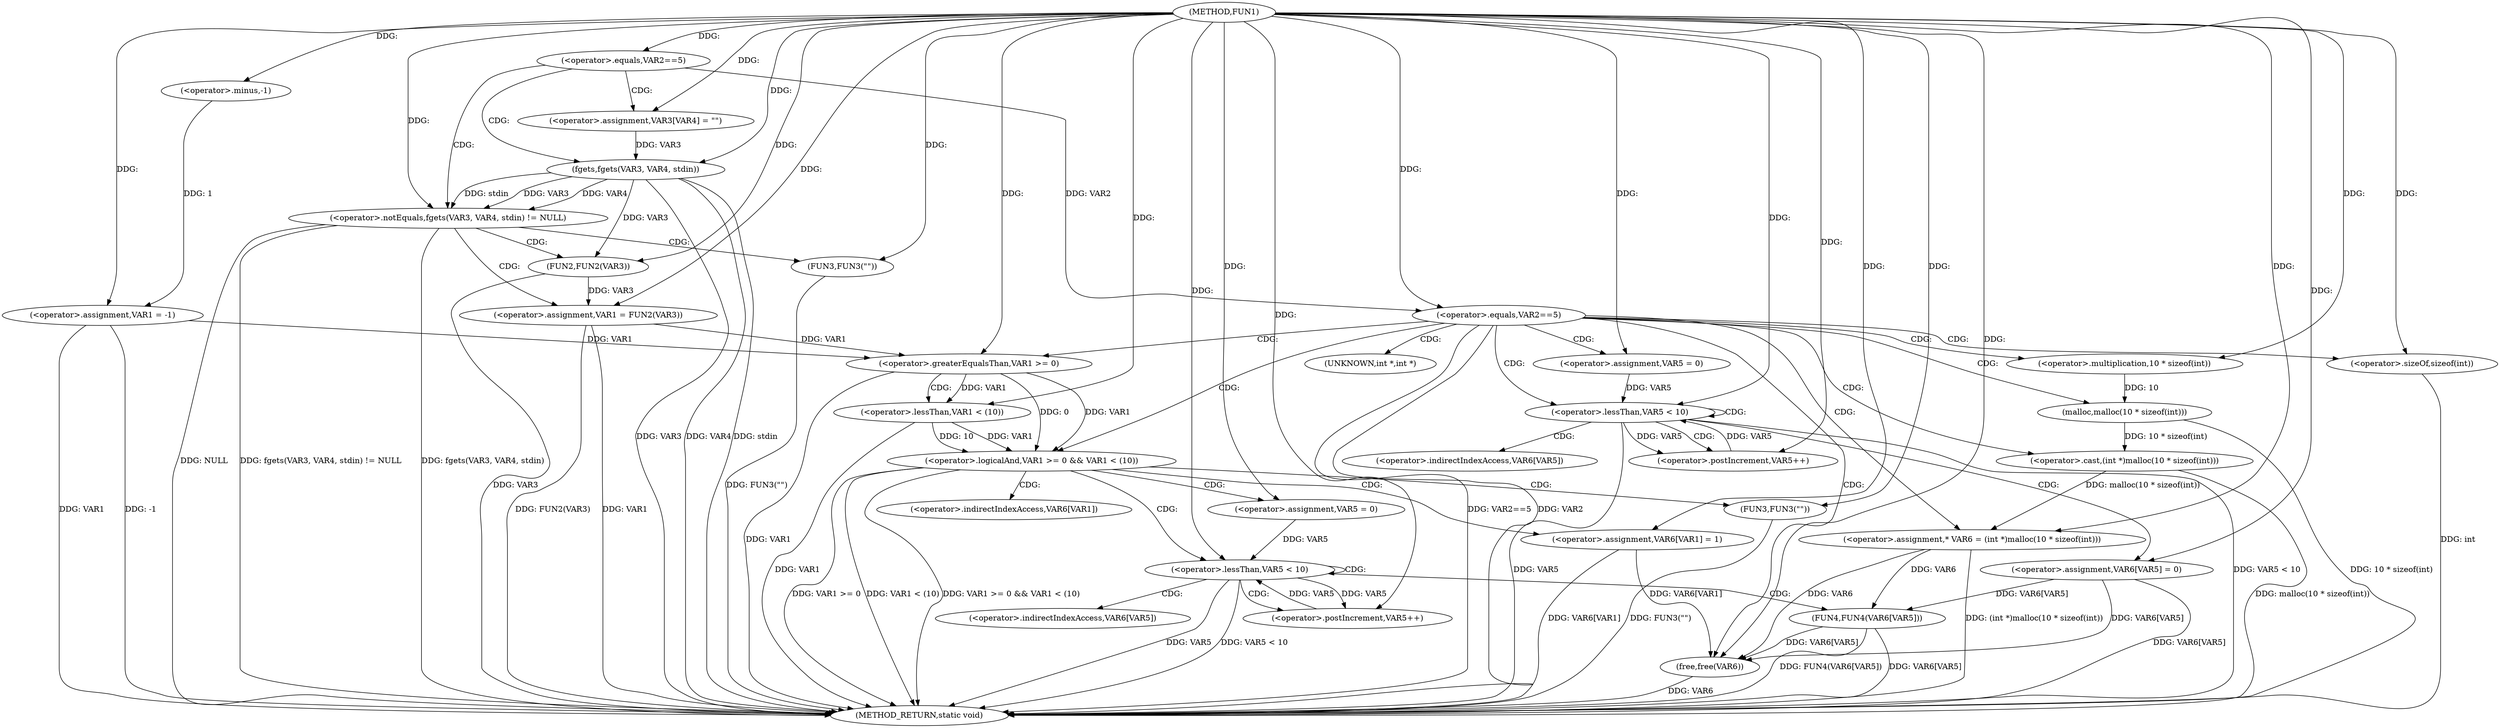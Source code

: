 digraph FUN1 {  
"1000100" [label = "(METHOD,FUN1)" ]
"1000199" [label = "(METHOD_RETURN,static void)" ]
"1000103" [label = "(<operator>.assignment,VAR1 = -1)" ]
"1000105" [label = "(<operator>.minus,-1)" ]
"1000108" [label = "(<operator>.equals,VAR2==5)" ]
"1000114" [label = "(<operator>.assignment,VAR3[VAR4] = \"\")" ]
"1000118" [label = "(<operator>.notEquals,fgets(VAR3, VAR4, stdin) != NULL)" ]
"1000119" [label = "(fgets,fgets(VAR3, VAR4, stdin))" ]
"1000125" [label = "(<operator>.assignment,VAR1 = FUN2(VAR3))" ]
"1000127" [label = "(FUN2,FUN2(VAR3))" ]
"1000131" [label = "(FUN3,FUN3(\"\"))" ]
"1000134" [label = "(<operator>.equals,VAR2==5)" ]
"1000141" [label = "(<operator>.assignment,* VAR6 = (int *)malloc(10 * sizeof(int)))" ]
"1000143" [label = "(<operator>.cast,(int *)malloc(10 * sizeof(int)))" ]
"1000145" [label = "(malloc,malloc(10 * sizeof(int)))" ]
"1000146" [label = "(<operator>.multiplication,10 * sizeof(int))" ]
"1000148" [label = "(<operator>.sizeOf,sizeof(int))" ]
"1000151" [label = "(<operator>.assignment,VAR5 = 0)" ]
"1000154" [label = "(<operator>.lessThan,VAR5 < 10)" ]
"1000157" [label = "(<operator>.postIncrement,VAR5++)" ]
"1000160" [label = "(<operator>.assignment,VAR6[VAR5] = 0)" ]
"1000166" [label = "(<operator>.logicalAnd,VAR1 >= 0 && VAR1 < (10))" ]
"1000167" [label = "(<operator>.greaterEqualsThan,VAR1 >= 0)" ]
"1000170" [label = "(<operator>.lessThan,VAR1 < (10))" ]
"1000174" [label = "(<operator>.assignment,VAR6[VAR1] = 1)" ]
"1000180" [label = "(<operator>.assignment,VAR5 = 0)" ]
"1000183" [label = "(<operator>.lessThan,VAR5 < 10)" ]
"1000186" [label = "(<operator>.postIncrement,VAR5++)" ]
"1000189" [label = "(FUN4,FUN4(VAR6[VAR5]))" ]
"1000195" [label = "(FUN3,FUN3(\"\"))" ]
"1000197" [label = "(free,free(VAR6))" ]
"1000144" [label = "(UNKNOWN,int *,int *)" ]
"1000161" [label = "(<operator>.indirectIndexAccess,VAR6[VAR5])" ]
"1000175" [label = "(<operator>.indirectIndexAccess,VAR6[VAR1])" ]
"1000190" [label = "(<operator>.indirectIndexAccess,VAR6[VAR5])" ]
  "1000189" -> "1000199"  [ label = "DDG: VAR6[VAR5]"] 
  "1000103" -> "1000199"  [ label = "DDG: VAR1"] 
  "1000103" -> "1000199"  [ label = "DDG: -1"] 
  "1000125" -> "1000199"  [ label = "DDG: FUN2(VAR3)"] 
  "1000118" -> "1000199"  [ label = "DDG: fgets(VAR3, VAR4, stdin) != NULL"] 
  "1000154" -> "1000199"  [ label = "DDG: VAR5 < 10"] 
  "1000166" -> "1000199"  [ label = "DDG: VAR1 < (10)"] 
  "1000127" -> "1000199"  [ label = "DDG: VAR3"] 
  "1000118" -> "1000199"  [ label = "DDG: fgets(VAR3, VAR4, stdin)"] 
  "1000145" -> "1000199"  [ label = "DDG: 10 * sizeof(int)"] 
  "1000167" -> "1000199"  [ label = "DDG: VAR1"] 
  "1000125" -> "1000199"  [ label = "DDG: VAR1"] 
  "1000189" -> "1000199"  [ label = "DDG: FUN4(VAR6[VAR5])"] 
  "1000118" -> "1000199"  [ label = "DDG: NULL"] 
  "1000166" -> "1000199"  [ label = "DDG: VAR1 >= 0 && VAR1 < (10)"] 
  "1000195" -> "1000199"  [ label = "DDG: FUN3(\"\")"] 
  "1000183" -> "1000199"  [ label = "DDG: VAR5"] 
  "1000154" -> "1000199"  [ label = "DDG: VAR5"] 
  "1000166" -> "1000199"  [ label = "DDG: VAR1 >= 0"] 
  "1000134" -> "1000199"  [ label = "DDG: VAR2==5"] 
  "1000119" -> "1000199"  [ label = "DDG: VAR4"] 
  "1000148" -> "1000199"  [ label = "DDG: int"] 
  "1000134" -> "1000199"  [ label = "DDG: VAR2"] 
  "1000119" -> "1000199"  [ label = "DDG: VAR3"] 
  "1000141" -> "1000199"  [ label = "DDG: (int *)malloc(10 * sizeof(int))"] 
  "1000119" -> "1000199"  [ label = "DDG: stdin"] 
  "1000143" -> "1000199"  [ label = "DDG: malloc(10 * sizeof(int))"] 
  "1000170" -> "1000199"  [ label = "DDG: VAR1"] 
  "1000160" -> "1000199"  [ label = "DDG: VAR6[VAR5]"] 
  "1000183" -> "1000199"  [ label = "DDG: VAR5 < 10"] 
  "1000174" -> "1000199"  [ label = "DDG: VAR6[VAR1]"] 
  "1000131" -> "1000199"  [ label = "DDG: FUN3(\"\")"] 
  "1000197" -> "1000199"  [ label = "DDG: VAR6"] 
  "1000105" -> "1000103"  [ label = "DDG: 1"] 
  "1000100" -> "1000103"  [ label = "DDG: "] 
  "1000100" -> "1000105"  [ label = "DDG: "] 
  "1000100" -> "1000108"  [ label = "DDG: "] 
  "1000100" -> "1000114"  [ label = "DDG: "] 
  "1000119" -> "1000118"  [ label = "DDG: VAR3"] 
  "1000119" -> "1000118"  [ label = "DDG: VAR4"] 
  "1000119" -> "1000118"  [ label = "DDG: stdin"] 
  "1000114" -> "1000119"  [ label = "DDG: VAR3"] 
  "1000100" -> "1000119"  [ label = "DDG: "] 
  "1000100" -> "1000118"  [ label = "DDG: "] 
  "1000127" -> "1000125"  [ label = "DDG: VAR3"] 
  "1000100" -> "1000125"  [ label = "DDG: "] 
  "1000119" -> "1000127"  [ label = "DDG: VAR3"] 
  "1000100" -> "1000127"  [ label = "DDG: "] 
  "1000100" -> "1000131"  [ label = "DDG: "] 
  "1000108" -> "1000134"  [ label = "DDG: VAR2"] 
  "1000100" -> "1000134"  [ label = "DDG: "] 
  "1000143" -> "1000141"  [ label = "DDG: malloc(10 * sizeof(int))"] 
  "1000100" -> "1000141"  [ label = "DDG: "] 
  "1000145" -> "1000143"  [ label = "DDG: 10 * sizeof(int)"] 
  "1000146" -> "1000145"  [ label = "DDG: 10"] 
  "1000100" -> "1000146"  [ label = "DDG: "] 
  "1000100" -> "1000148"  [ label = "DDG: "] 
  "1000100" -> "1000151"  [ label = "DDG: "] 
  "1000151" -> "1000154"  [ label = "DDG: VAR5"] 
  "1000157" -> "1000154"  [ label = "DDG: VAR5"] 
  "1000100" -> "1000154"  [ label = "DDG: "] 
  "1000154" -> "1000157"  [ label = "DDG: VAR5"] 
  "1000100" -> "1000157"  [ label = "DDG: "] 
  "1000100" -> "1000160"  [ label = "DDG: "] 
  "1000167" -> "1000166"  [ label = "DDG: VAR1"] 
  "1000167" -> "1000166"  [ label = "DDG: 0"] 
  "1000125" -> "1000167"  [ label = "DDG: VAR1"] 
  "1000103" -> "1000167"  [ label = "DDG: VAR1"] 
  "1000100" -> "1000167"  [ label = "DDG: "] 
  "1000170" -> "1000166"  [ label = "DDG: VAR1"] 
  "1000170" -> "1000166"  [ label = "DDG: 10"] 
  "1000167" -> "1000170"  [ label = "DDG: VAR1"] 
  "1000100" -> "1000170"  [ label = "DDG: "] 
  "1000100" -> "1000174"  [ label = "DDG: "] 
  "1000100" -> "1000180"  [ label = "DDG: "] 
  "1000186" -> "1000183"  [ label = "DDG: VAR5"] 
  "1000180" -> "1000183"  [ label = "DDG: VAR5"] 
  "1000100" -> "1000183"  [ label = "DDG: "] 
  "1000183" -> "1000186"  [ label = "DDG: VAR5"] 
  "1000100" -> "1000186"  [ label = "DDG: "] 
  "1000141" -> "1000189"  [ label = "DDG: VAR6"] 
  "1000160" -> "1000189"  [ label = "DDG: VAR6[VAR5]"] 
  "1000100" -> "1000195"  [ label = "DDG: "] 
  "1000141" -> "1000197"  [ label = "DDG: VAR6"] 
  "1000189" -> "1000197"  [ label = "DDG: VAR6[VAR5]"] 
  "1000160" -> "1000197"  [ label = "DDG: VAR6[VAR5]"] 
  "1000174" -> "1000197"  [ label = "DDG: VAR6[VAR1]"] 
  "1000100" -> "1000197"  [ label = "DDG: "] 
  "1000108" -> "1000119"  [ label = "CDG: "] 
  "1000108" -> "1000114"  [ label = "CDG: "] 
  "1000108" -> "1000118"  [ label = "CDG: "] 
  "1000118" -> "1000125"  [ label = "CDG: "] 
  "1000118" -> "1000127"  [ label = "CDG: "] 
  "1000118" -> "1000131"  [ label = "CDG: "] 
  "1000134" -> "1000141"  [ label = "CDG: "] 
  "1000134" -> "1000197"  [ label = "CDG: "] 
  "1000134" -> "1000166"  [ label = "CDG: "] 
  "1000134" -> "1000148"  [ label = "CDG: "] 
  "1000134" -> "1000144"  [ label = "CDG: "] 
  "1000134" -> "1000143"  [ label = "CDG: "] 
  "1000134" -> "1000167"  [ label = "CDG: "] 
  "1000134" -> "1000154"  [ label = "CDG: "] 
  "1000134" -> "1000151"  [ label = "CDG: "] 
  "1000134" -> "1000145"  [ label = "CDG: "] 
  "1000134" -> "1000146"  [ label = "CDG: "] 
  "1000154" -> "1000161"  [ label = "CDG: "] 
  "1000154" -> "1000157"  [ label = "CDG: "] 
  "1000154" -> "1000154"  [ label = "CDG: "] 
  "1000154" -> "1000160"  [ label = "CDG: "] 
  "1000166" -> "1000174"  [ label = "CDG: "] 
  "1000166" -> "1000195"  [ label = "CDG: "] 
  "1000166" -> "1000180"  [ label = "CDG: "] 
  "1000166" -> "1000183"  [ label = "CDG: "] 
  "1000166" -> "1000175"  [ label = "CDG: "] 
  "1000167" -> "1000170"  [ label = "CDG: "] 
  "1000183" -> "1000186"  [ label = "CDG: "] 
  "1000183" -> "1000183"  [ label = "CDG: "] 
  "1000183" -> "1000189"  [ label = "CDG: "] 
  "1000183" -> "1000190"  [ label = "CDG: "] 
}
